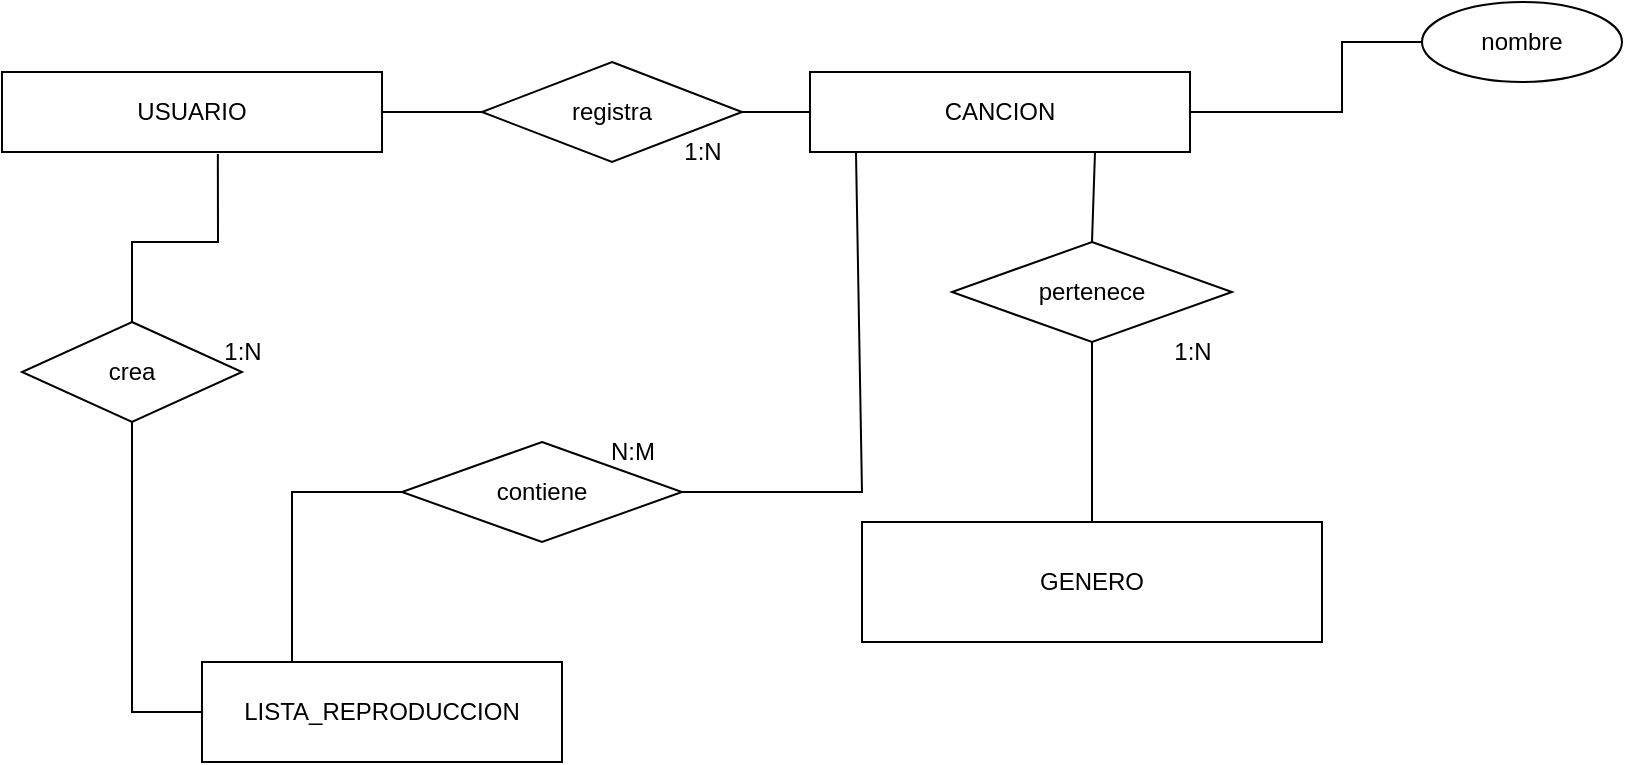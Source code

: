 <mxfile version="23.0.2" type="device" pages="3">
  <diagram name="DER" id="I7cbYfYUveeP9q8Ygnfi">
    <mxGraphModel dx="864" dy="516" grid="1" gridSize="10" guides="1" tooltips="1" connect="1" arrows="1" fold="1" page="1" pageScale="1" pageWidth="827" pageHeight="1169" math="0" shadow="0">
      <root>
        <mxCell id="0" />
        <mxCell id="1" parent="0" />
        <mxCell id="-8Q8lJ35pia2U0JUvX2w-1" value="USUARIO" style="rounded=0;whiteSpace=wrap;html=1;" parent="1" vertex="1">
          <mxGeometry x="10" y="35" width="190" height="40" as="geometry" />
        </mxCell>
        <mxCell id="-8Q8lJ35pia2U0JUvX2w-2" value="CANCION" style="rounded=0;whiteSpace=wrap;html=1;" parent="1" vertex="1">
          <mxGeometry x="414" y="35" width="190" height="40" as="geometry" />
        </mxCell>
        <mxCell id="-8Q8lJ35pia2U0JUvX2w-3" value="LISTA_REPRODUCCION" style="rounded=0;whiteSpace=wrap;html=1;" parent="1" vertex="1">
          <mxGeometry x="110" y="330" width="180" height="50" as="geometry" />
        </mxCell>
        <mxCell id="-8Q8lJ35pia2U0JUvX2w-4" value="GENERO" style="rounded=0;whiteSpace=wrap;html=1;" parent="1" vertex="1">
          <mxGeometry x="440" y="260" width="230" height="60" as="geometry" />
        </mxCell>
        <mxCell id="-8Q8lJ35pia2U0JUvX2w-5" value="contiene" style="rhombus;whiteSpace=wrap;html=1;" parent="1" vertex="1">
          <mxGeometry x="210" y="220" width="140" height="50" as="geometry" />
        </mxCell>
        <mxCell id="-8Q8lJ35pia2U0JUvX2w-6" value="crea" style="rhombus;whiteSpace=wrap;html=1;" parent="1" vertex="1">
          <mxGeometry x="20" y="160" width="110" height="50" as="geometry" />
        </mxCell>
        <mxCell id="-8Q8lJ35pia2U0JUvX2w-7" value="pertenece" style="rhombus;whiteSpace=wrap;html=1;" parent="1" vertex="1">
          <mxGeometry x="485" y="120" width="140" height="50" as="geometry" />
        </mxCell>
        <mxCell id="-8Q8lJ35pia2U0JUvX2w-8" value="registra" style="rhombus;whiteSpace=wrap;html=1;" parent="1" vertex="1">
          <mxGeometry x="250" y="30" width="130" height="50" as="geometry" />
        </mxCell>
        <mxCell id="-8Q8lJ35pia2U0JUvX2w-12" value="" style="endArrow=none;html=1;rounded=0;exitX=0.25;exitY=0;exitDx=0;exitDy=0;entryX=0;entryY=0.5;entryDx=0;entryDy=0;" parent="1" source="-8Q8lJ35pia2U0JUvX2w-3" target="-8Q8lJ35pia2U0JUvX2w-5" edge="1">
          <mxGeometry width="50" height="50" relative="1" as="geometry">
            <mxPoint x="92.5" y="330" as="sourcePoint" />
            <mxPoint x="180" y="250" as="targetPoint" />
            <Array as="points">
              <mxPoint x="155" y="245" />
            </Array>
          </mxGeometry>
        </mxCell>
        <mxCell id="-8Q8lJ35pia2U0JUvX2w-13" value="" style="endArrow=none;html=1;rounded=0;exitX=0.5;exitY=0;exitDx=0;exitDy=0;entryX=0.5;entryY=1;entryDx=0;entryDy=0;" parent="1" source="-8Q8lJ35pia2U0JUvX2w-4" target="-8Q8lJ35pia2U0JUvX2w-7" edge="1">
          <mxGeometry width="50" height="50" relative="1" as="geometry">
            <mxPoint x="554.5" y="200" as="sourcePoint" />
            <mxPoint x="554.5" y="150" as="targetPoint" />
          </mxGeometry>
        </mxCell>
        <mxCell id="-8Q8lJ35pia2U0JUvX2w-14" value="" style="endArrow=none;html=1;rounded=0;exitX=0.5;exitY=0;exitDx=0;exitDy=0;entryX=0.75;entryY=1;entryDx=0;entryDy=0;" parent="1" source="-8Q8lJ35pia2U0JUvX2w-7" target="-8Q8lJ35pia2U0JUvX2w-2" edge="1">
          <mxGeometry width="50" height="50" relative="1" as="geometry">
            <mxPoint x="554.5" y="100" as="sourcePoint" />
            <mxPoint x="554.5" y="50" as="targetPoint" />
          </mxGeometry>
        </mxCell>
        <mxCell id="-8Q8lJ35pia2U0JUvX2w-15" value="" style="endArrow=none;html=1;rounded=0;entryX=0.568;entryY=1.025;entryDx=0;entryDy=0;entryPerimeter=0;exitX=0.5;exitY=0;exitDx=0;exitDy=0;" parent="1" source="-8Q8lJ35pia2U0JUvX2w-6" target="-8Q8lJ35pia2U0JUvX2w-1" edge="1">
          <mxGeometry width="50" height="50" relative="1" as="geometry">
            <mxPoint x="110" y="100" as="sourcePoint" />
            <mxPoint x="114.5" y="50" as="targetPoint" />
            <Array as="points">
              <mxPoint x="75" y="120" />
              <mxPoint x="118" y="120" />
            </Array>
          </mxGeometry>
        </mxCell>
        <mxCell id="-8Q8lJ35pia2U0JUvX2w-18" value="" style="endArrow=none;html=1;rounded=0;exitX=1;exitY=0.5;exitDx=0;exitDy=0;entryX=0.121;entryY=1;entryDx=0;entryDy=0;entryPerimeter=0;" parent="1" source="-8Q8lJ35pia2U0JUvX2w-5" target="-8Q8lJ35pia2U0JUvX2w-2" edge="1">
          <mxGeometry width="50" height="50" relative="1" as="geometry">
            <mxPoint x="320" y="260" as="sourcePoint" />
            <mxPoint x="426" y="50" as="targetPoint" />
            <Array as="points">
              <mxPoint x="440" y="245" />
            </Array>
          </mxGeometry>
        </mxCell>
        <mxCell id="-8Q8lJ35pia2U0JUvX2w-21" value="" style="endArrow=none;html=1;rounded=0;entryX=0;entryY=0.5;entryDx=0;entryDy=0;exitX=1;exitY=0.5;exitDx=0;exitDy=0;" parent="1" source="-8Q8lJ35pia2U0JUvX2w-1" target="-8Q8lJ35pia2U0JUvX2w-8" edge="1">
          <mxGeometry width="50" height="50" relative="1" as="geometry">
            <mxPoint x="110" y="100" as="sourcePoint" />
            <mxPoint x="109" y="62" as="targetPoint" />
          </mxGeometry>
        </mxCell>
        <mxCell id="-8Q8lJ35pia2U0JUvX2w-22" value="" style="endArrow=none;html=1;rounded=0;entryX=0;entryY=0.5;entryDx=0;entryDy=0;exitX=1;exitY=0.5;exitDx=0;exitDy=0;" parent="1" source="-8Q8lJ35pia2U0JUvX2w-8" target="-8Q8lJ35pia2U0JUvX2w-2" edge="1">
          <mxGeometry width="50" height="50" relative="1" as="geometry">
            <mxPoint x="120" y="110" as="sourcePoint" />
            <mxPoint x="119" y="72" as="targetPoint" />
          </mxGeometry>
        </mxCell>
        <mxCell id="-8Q8lJ35pia2U0JUvX2w-23" value="" style="endArrow=none;html=1;rounded=0;exitX=0;exitY=0.5;exitDx=0;exitDy=0;entryX=0.5;entryY=1;entryDx=0;entryDy=0;" parent="1" source="-8Q8lJ35pia2U0JUvX2w-3" target="-8Q8lJ35pia2U0JUvX2w-6" edge="1">
          <mxGeometry width="50" height="50" relative="1" as="geometry">
            <mxPoint x="-10" y="290" as="sourcePoint" />
            <mxPoint x="20" y="200" as="targetPoint" />
            <Array as="points">
              <mxPoint x="75" y="355" />
            </Array>
          </mxGeometry>
        </mxCell>
        <mxCell id="-8Q8lJ35pia2U0JUvX2w-24" value="1:N" style="text;html=1;align=center;verticalAlign=middle;resizable=0;points=[];autosize=1;strokeColor=none;fillColor=none;" parent="1" vertex="1">
          <mxGeometry x="340" y="60" width="40" height="30" as="geometry" />
        </mxCell>
        <mxCell id="-8Q8lJ35pia2U0JUvX2w-25" value="1:N" style="text;html=1;align=center;verticalAlign=middle;resizable=0;points=[];autosize=1;strokeColor=none;fillColor=none;" parent="1" vertex="1">
          <mxGeometry x="585" y="160" width="40" height="30" as="geometry" />
        </mxCell>
        <mxCell id="-8Q8lJ35pia2U0JUvX2w-26" value="1:N" style="text;html=1;align=center;verticalAlign=middle;resizable=0;points=[];autosize=1;strokeColor=none;fillColor=none;" parent="1" vertex="1">
          <mxGeometry x="110" y="160" width="40" height="30" as="geometry" />
        </mxCell>
        <mxCell id="-8Q8lJ35pia2U0JUvX2w-27" value="N:M" style="text;html=1;align=center;verticalAlign=middle;resizable=0;points=[];autosize=1;strokeColor=none;fillColor=none;" parent="1" vertex="1">
          <mxGeometry x="300" y="210" width="50" height="30" as="geometry" />
        </mxCell>
        <mxCell id="IHkxuxIQggzOG2xeGeNq-1" value="nombre" style="ellipse;whiteSpace=wrap;html=1;align=center;" parent="1" vertex="1">
          <mxGeometry x="720" width="100" height="40" as="geometry" />
        </mxCell>
        <mxCell id="IHkxuxIQggzOG2xeGeNq-2" value="" style="endArrow=none;html=1;rounded=0;entryX=0;entryY=0.5;entryDx=0;entryDy=0;exitX=1;exitY=0.5;exitDx=0;exitDy=0;" parent="1" source="-8Q8lJ35pia2U0JUvX2w-2" target="IHkxuxIQggzOG2xeGeNq-1" edge="1">
          <mxGeometry relative="1" as="geometry">
            <mxPoint x="330" y="230" as="sourcePoint" />
            <mxPoint x="490" y="230" as="targetPoint" />
            <Array as="points">
              <mxPoint x="680" y="55" />
              <mxPoint x="680" y="20" />
            </Array>
          </mxGeometry>
        </mxCell>
      </root>
    </mxGraphModel>
  </diagram>
  <diagram id="Bwm5PaXS8NyVeixyD-34" name="MBD">
    <mxGraphModel dx="864" dy="516" grid="1" gridSize="10" guides="1" tooltips="1" connect="1" arrows="1" fold="1" page="1" pageScale="1" pageWidth="827" pageHeight="1169" math="0" shadow="0">
      <root>
        <mxCell id="0" />
        <mxCell id="1" parent="0" />
        <mxCell id="PeEQJzodz-wscNCLSs8--1" value="USUARIO" style="shape=table;startSize=30;container=1;collapsible=1;childLayout=tableLayout;fixedRows=1;rowLines=0;fontStyle=1;align=center;resizeLast=1;html=1;" parent="1" vertex="1">
          <mxGeometry x="90" y="30" width="180" height="150" as="geometry" />
        </mxCell>
        <mxCell id="PeEQJzodz-wscNCLSs8--2" value="" style="shape=tableRow;horizontal=0;startSize=0;swimlaneHead=0;swimlaneBody=0;fillColor=none;collapsible=0;dropTarget=0;points=[[0,0.5],[1,0.5]];portConstraint=eastwest;top=0;left=0;right=0;bottom=1;" parent="PeEQJzodz-wscNCLSs8--1" vertex="1">
          <mxGeometry y="30" width="180" height="30" as="geometry" />
        </mxCell>
        <mxCell id="PeEQJzodz-wscNCLSs8--3" value="PK" style="shape=partialRectangle;connectable=0;fillColor=none;top=0;left=0;bottom=0;right=0;fontStyle=1;overflow=hidden;whiteSpace=wrap;html=1;" parent="PeEQJzodz-wscNCLSs8--2" vertex="1">
          <mxGeometry width="30" height="30" as="geometry">
            <mxRectangle width="30" height="30" as="alternateBounds" />
          </mxGeometry>
        </mxCell>
        <mxCell id="PeEQJzodz-wscNCLSs8--4" value="nickname" style="shape=partialRectangle;connectable=0;fillColor=none;top=0;left=0;bottom=0;right=0;align=left;spacingLeft=6;fontStyle=5;overflow=hidden;whiteSpace=wrap;html=1;" parent="PeEQJzodz-wscNCLSs8--2" vertex="1">
          <mxGeometry x="30" width="150" height="30" as="geometry">
            <mxRectangle width="150" height="30" as="alternateBounds" />
          </mxGeometry>
        </mxCell>
        <mxCell id="PeEQJzodz-wscNCLSs8--5" value="" style="shape=tableRow;horizontal=0;startSize=0;swimlaneHead=0;swimlaneBody=0;fillColor=none;collapsible=0;dropTarget=0;points=[[0,0.5],[1,0.5]];portConstraint=eastwest;top=0;left=0;right=0;bottom=0;" parent="PeEQJzodz-wscNCLSs8--1" vertex="1">
          <mxGeometry y="60" width="180" height="30" as="geometry" />
        </mxCell>
        <mxCell id="PeEQJzodz-wscNCLSs8--6" value="" style="shape=partialRectangle;connectable=0;fillColor=none;top=0;left=0;bottom=0;right=0;editable=1;overflow=hidden;whiteSpace=wrap;html=1;" parent="PeEQJzodz-wscNCLSs8--5" vertex="1">
          <mxGeometry width="30" height="30" as="geometry">
            <mxRectangle width="30" height="30" as="alternateBounds" />
          </mxGeometry>
        </mxCell>
        <mxCell id="PeEQJzodz-wscNCLSs8--7" value="nombre_apellido" style="shape=partialRectangle;connectable=0;fillColor=none;top=0;left=0;bottom=0;right=0;align=left;spacingLeft=6;overflow=hidden;whiteSpace=wrap;html=1;" parent="PeEQJzodz-wscNCLSs8--5" vertex="1">
          <mxGeometry x="30" width="150" height="30" as="geometry">
            <mxRectangle width="150" height="30" as="alternateBounds" />
          </mxGeometry>
        </mxCell>
        <mxCell id="PeEQJzodz-wscNCLSs8--8" value="" style="shape=tableRow;horizontal=0;startSize=0;swimlaneHead=0;swimlaneBody=0;fillColor=none;collapsible=0;dropTarget=0;points=[[0,0.5],[1,0.5]];portConstraint=eastwest;top=0;left=0;right=0;bottom=0;" parent="PeEQJzodz-wscNCLSs8--1" vertex="1">
          <mxGeometry y="90" width="180" height="30" as="geometry" />
        </mxCell>
        <mxCell id="PeEQJzodz-wscNCLSs8--9" value="" style="shape=partialRectangle;connectable=0;fillColor=none;top=0;left=0;bottom=0;right=0;editable=1;overflow=hidden;whiteSpace=wrap;html=1;" parent="PeEQJzodz-wscNCLSs8--8" vertex="1">
          <mxGeometry width="30" height="30" as="geometry">
            <mxRectangle width="30" height="30" as="alternateBounds" />
          </mxGeometry>
        </mxCell>
        <mxCell id="PeEQJzodz-wscNCLSs8--10" value="email" style="shape=partialRectangle;connectable=0;fillColor=none;top=0;left=0;bottom=0;right=0;align=left;spacingLeft=6;overflow=hidden;whiteSpace=wrap;html=1;" parent="PeEQJzodz-wscNCLSs8--8" vertex="1">
          <mxGeometry x="30" width="150" height="30" as="geometry">
            <mxRectangle width="150" height="30" as="alternateBounds" />
          </mxGeometry>
        </mxCell>
        <mxCell id="PeEQJzodz-wscNCLSs8--11" value="" style="shape=tableRow;horizontal=0;startSize=0;swimlaneHead=0;swimlaneBody=0;fillColor=none;collapsible=0;dropTarget=0;points=[[0,0.5],[1,0.5]];portConstraint=eastwest;top=0;left=0;right=0;bottom=0;" parent="PeEQJzodz-wscNCLSs8--1" vertex="1">
          <mxGeometry y="120" width="180" height="30" as="geometry" />
        </mxCell>
        <mxCell id="PeEQJzodz-wscNCLSs8--12" value="" style="shape=partialRectangle;connectable=0;fillColor=none;top=0;left=0;bottom=0;right=0;editable=1;overflow=hidden;whiteSpace=wrap;html=1;" parent="PeEQJzodz-wscNCLSs8--11" vertex="1">
          <mxGeometry width="30" height="30" as="geometry">
            <mxRectangle width="30" height="30" as="alternateBounds" />
          </mxGeometry>
        </mxCell>
        <mxCell id="PeEQJzodz-wscNCLSs8--13" value="password" style="shape=partialRectangle;connectable=0;fillColor=none;top=0;left=0;bottom=0;right=0;align=left;spacingLeft=6;overflow=hidden;whiteSpace=wrap;html=1;" parent="PeEQJzodz-wscNCLSs8--11" vertex="1">
          <mxGeometry x="30" width="150" height="30" as="geometry">
            <mxRectangle width="150" height="30" as="alternateBounds" />
          </mxGeometry>
        </mxCell>
        <mxCell id="PeEQJzodz-wscNCLSs8--14" value="GENERO" style="shape=table;startSize=30;container=1;collapsible=1;childLayout=tableLayout;fixedRows=1;rowLines=0;fontStyle=1;align=center;resizeLast=1;html=1;" parent="1" vertex="1">
          <mxGeometry x="640" y="190" width="180" height="100" as="geometry" />
        </mxCell>
        <mxCell id="PeEQJzodz-wscNCLSs8--15" value="" style="shape=tableRow;horizontal=0;startSize=0;swimlaneHead=0;swimlaneBody=0;fillColor=none;collapsible=0;dropTarget=0;points=[[0,0.5],[1,0.5]];portConstraint=eastwest;top=0;left=0;right=0;bottom=1;" parent="PeEQJzodz-wscNCLSs8--14" vertex="1">
          <mxGeometry y="30" width="180" height="30" as="geometry" />
        </mxCell>
        <mxCell id="PeEQJzodz-wscNCLSs8--16" value="PK" style="shape=partialRectangle;connectable=0;fillColor=none;top=0;left=0;bottom=0;right=0;fontStyle=1;overflow=hidden;whiteSpace=wrap;html=1;" parent="PeEQJzodz-wscNCLSs8--15" vertex="1">
          <mxGeometry width="30" height="30" as="geometry">
            <mxRectangle width="30" height="30" as="alternateBounds" />
          </mxGeometry>
        </mxCell>
        <mxCell id="PeEQJzodz-wscNCLSs8--17" value="id" style="shape=partialRectangle;connectable=0;fillColor=none;top=0;left=0;bottom=0;right=0;align=left;spacingLeft=6;fontStyle=5;overflow=hidden;whiteSpace=wrap;html=1;" parent="PeEQJzodz-wscNCLSs8--15" vertex="1">
          <mxGeometry x="30" width="150" height="30" as="geometry">
            <mxRectangle width="150" height="30" as="alternateBounds" />
          </mxGeometry>
        </mxCell>
        <mxCell id="PeEQJzodz-wscNCLSs8--18" value="" style="shape=tableRow;horizontal=0;startSize=0;swimlaneHead=0;swimlaneBody=0;fillColor=none;collapsible=0;dropTarget=0;points=[[0,0.5],[1,0.5]];portConstraint=eastwest;top=0;left=0;right=0;bottom=0;" parent="PeEQJzodz-wscNCLSs8--14" vertex="1">
          <mxGeometry y="60" width="180" height="40" as="geometry" />
        </mxCell>
        <mxCell id="PeEQJzodz-wscNCLSs8--19" value="" style="shape=partialRectangle;connectable=0;fillColor=none;top=0;left=0;bottom=0;right=0;editable=1;overflow=hidden;whiteSpace=wrap;html=1;" parent="PeEQJzodz-wscNCLSs8--18" vertex="1">
          <mxGeometry width="30" height="40" as="geometry">
            <mxRectangle width="30" height="40" as="alternateBounds" />
          </mxGeometry>
        </mxCell>
        <mxCell id="PeEQJzodz-wscNCLSs8--20" value="descripcion" style="shape=partialRectangle;connectable=0;fillColor=none;top=0;left=0;bottom=0;right=0;align=left;spacingLeft=6;overflow=hidden;whiteSpace=wrap;html=1;" parent="PeEQJzodz-wscNCLSs8--18" vertex="1">
          <mxGeometry x="30" width="150" height="40" as="geometry">
            <mxRectangle width="150" height="40" as="alternateBounds" />
          </mxGeometry>
        </mxCell>
        <mxCell id="PeEQJzodz-wscNCLSs8--27" value="LISTA_REPRODUCCION" style="shape=table;startSize=30;container=1;collapsible=1;childLayout=tableLayout;fixedRows=1;rowLines=0;fontStyle=1;align=center;resizeLast=1;html=1;" parent="1" vertex="1">
          <mxGeometry x="170" y="310" width="180" height="120" as="geometry" />
        </mxCell>
        <mxCell id="PeEQJzodz-wscNCLSs8--28" value="" style="shape=tableRow;horizontal=0;startSize=0;swimlaneHead=0;swimlaneBody=0;fillColor=none;collapsible=0;dropTarget=0;points=[[0,0.5],[1,0.5]];portConstraint=eastwest;top=0;left=0;right=0;bottom=1;" parent="PeEQJzodz-wscNCLSs8--27" vertex="1">
          <mxGeometry y="30" width="180" height="30" as="geometry" />
        </mxCell>
        <mxCell id="PeEQJzodz-wscNCLSs8--29" value="PK" style="shape=partialRectangle;connectable=0;fillColor=none;top=0;left=0;bottom=0;right=0;fontStyle=1;overflow=hidden;whiteSpace=wrap;html=1;" parent="PeEQJzodz-wscNCLSs8--28" vertex="1">
          <mxGeometry width="30" height="30" as="geometry">
            <mxRectangle width="30" height="30" as="alternateBounds" />
          </mxGeometry>
        </mxCell>
        <mxCell id="PeEQJzodz-wscNCLSs8--30" value="id" style="shape=partialRectangle;connectable=0;fillColor=none;top=0;left=0;bottom=0;right=0;align=left;spacingLeft=6;fontStyle=5;overflow=hidden;whiteSpace=wrap;html=1;" parent="PeEQJzodz-wscNCLSs8--28" vertex="1">
          <mxGeometry x="30" width="150" height="30" as="geometry">
            <mxRectangle width="150" height="30" as="alternateBounds" />
          </mxGeometry>
        </mxCell>
        <mxCell id="PeEQJzodz-wscNCLSs8--31" value="" style="shape=tableRow;horizontal=0;startSize=0;swimlaneHead=0;swimlaneBody=0;fillColor=none;collapsible=0;dropTarget=0;points=[[0,0.5],[1,0.5]];portConstraint=eastwest;top=0;left=0;right=0;bottom=0;" parent="PeEQJzodz-wscNCLSs8--27" vertex="1">
          <mxGeometry y="60" width="180" height="30" as="geometry" />
        </mxCell>
        <mxCell id="PeEQJzodz-wscNCLSs8--32" value="" style="shape=partialRectangle;connectable=0;fillColor=none;top=0;left=0;bottom=0;right=0;editable=1;overflow=hidden;whiteSpace=wrap;html=1;" parent="PeEQJzodz-wscNCLSs8--31" vertex="1">
          <mxGeometry width="30" height="30" as="geometry">
            <mxRectangle width="30" height="30" as="alternateBounds" />
          </mxGeometry>
        </mxCell>
        <mxCell id="PeEQJzodz-wscNCLSs8--33" value="descripcion" style="shape=partialRectangle;connectable=0;fillColor=none;top=0;left=0;bottom=0;right=0;align=left;spacingLeft=6;overflow=hidden;whiteSpace=wrap;html=1;" parent="PeEQJzodz-wscNCLSs8--31" vertex="1">
          <mxGeometry x="30" width="150" height="30" as="geometry">
            <mxRectangle width="150" height="30" as="alternateBounds" />
          </mxGeometry>
        </mxCell>
        <mxCell id="PeEQJzodz-wscNCLSs8--34" value="" style="shape=tableRow;horizontal=0;startSize=0;swimlaneHead=0;swimlaneBody=0;fillColor=none;collapsible=0;dropTarget=0;points=[[0,0.5],[1,0.5]];portConstraint=eastwest;top=0;left=0;right=0;bottom=0;" parent="PeEQJzodz-wscNCLSs8--27" vertex="1">
          <mxGeometry y="90" width="180" height="30" as="geometry" />
        </mxCell>
        <mxCell id="PeEQJzodz-wscNCLSs8--35" value="" style="shape=partialRectangle;connectable=0;fillColor=none;top=0;left=0;bottom=0;right=0;editable=1;overflow=hidden;whiteSpace=wrap;html=1;" parent="PeEQJzodz-wscNCLSs8--34" vertex="1">
          <mxGeometry width="30" height="30" as="geometry">
            <mxRectangle width="30" height="30" as="alternateBounds" />
          </mxGeometry>
        </mxCell>
        <mxCell id="PeEQJzodz-wscNCLSs8--36" value="nickname" style="shape=partialRectangle;connectable=0;fillColor=none;top=0;left=0;bottom=0;right=0;align=left;spacingLeft=6;overflow=hidden;whiteSpace=wrap;html=1;" parent="PeEQJzodz-wscNCLSs8--34" vertex="1">
          <mxGeometry x="30" width="150" height="30" as="geometry">
            <mxRectangle width="150" height="30" as="alternateBounds" />
          </mxGeometry>
        </mxCell>
        <mxCell id="PeEQJzodz-wscNCLSs8--40" value="CANCION" style="shape=table;startSize=30;container=1;collapsible=1;childLayout=tableLayout;fixedRows=1;rowLines=0;fontStyle=1;align=center;resizeLast=1;html=1;" parent="1" vertex="1">
          <mxGeometry x="402" y="80" width="180" height="160" as="geometry" />
        </mxCell>
        <mxCell id="PeEQJzodz-wscNCLSs8--41" value="" style="shape=tableRow;horizontal=0;startSize=0;swimlaneHead=0;swimlaneBody=0;fillColor=none;collapsible=0;dropTarget=0;points=[[0,0.5],[1,0.5]];portConstraint=eastwest;top=0;left=0;right=0;bottom=1;" parent="PeEQJzodz-wscNCLSs8--40" vertex="1">
          <mxGeometry y="30" width="180" height="30" as="geometry" />
        </mxCell>
        <mxCell id="PeEQJzodz-wscNCLSs8--42" value="PK" style="shape=partialRectangle;connectable=0;fillColor=none;top=0;left=0;bottom=0;right=0;fontStyle=1;overflow=hidden;whiteSpace=wrap;html=1;" parent="PeEQJzodz-wscNCLSs8--41" vertex="1">
          <mxGeometry width="30" height="30" as="geometry">
            <mxRectangle width="30" height="30" as="alternateBounds" />
          </mxGeometry>
        </mxCell>
        <mxCell id="PeEQJzodz-wscNCLSs8--43" value="id" style="shape=partialRectangle;connectable=0;fillColor=none;top=0;left=0;bottom=0;right=0;align=left;spacingLeft=6;fontStyle=5;overflow=hidden;whiteSpace=wrap;html=1;" parent="PeEQJzodz-wscNCLSs8--41" vertex="1">
          <mxGeometry x="30" width="150" height="30" as="geometry">
            <mxRectangle width="150" height="30" as="alternateBounds" />
          </mxGeometry>
        </mxCell>
        <mxCell id="PeEQJzodz-wscNCLSs8--44" value="" style="shape=tableRow;horizontal=0;startSize=0;swimlaneHead=0;swimlaneBody=0;fillColor=none;collapsible=0;dropTarget=0;points=[[0,0.5],[1,0.5]];portConstraint=eastwest;top=0;left=0;right=0;bottom=0;" parent="PeEQJzodz-wscNCLSs8--40" vertex="1">
          <mxGeometry y="60" width="180" height="20" as="geometry" />
        </mxCell>
        <mxCell id="PeEQJzodz-wscNCLSs8--45" value="" style="shape=partialRectangle;connectable=0;fillColor=none;top=0;left=0;bottom=0;right=0;editable=1;overflow=hidden;whiteSpace=wrap;html=1;" parent="PeEQJzodz-wscNCLSs8--44" vertex="1">
          <mxGeometry width="30" height="20" as="geometry">
            <mxRectangle width="30" height="20" as="alternateBounds" />
          </mxGeometry>
        </mxCell>
        <mxCell id="PeEQJzodz-wscNCLSs8--46" value="nombre" style="shape=partialRectangle;connectable=0;fillColor=none;top=0;left=0;bottom=0;right=0;align=left;spacingLeft=6;overflow=hidden;whiteSpace=wrap;html=1;" parent="PeEQJzodz-wscNCLSs8--44" vertex="1">
          <mxGeometry x="30" width="150" height="20" as="geometry">
            <mxRectangle width="150" height="20" as="alternateBounds" />
          </mxGeometry>
        </mxCell>
        <mxCell id="PeEQJzodz-wscNCLSs8--47" value="" style="shape=tableRow;horizontal=0;startSize=0;swimlaneHead=0;swimlaneBody=0;fillColor=none;collapsible=0;dropTarget=0;points=[[0,0.5],[1,0.5]];portConstraint=eastwest;top=0;left=0;right=0;bottom=0;" parent="PeEQJzodz-wscNCLSs8--40" vertex="1">
          <mxGeometry y="80" width="180" height="30" as="geometry" />
        </mxCell>
        <mxCell id="PeEQJzodz-wscNCLSs8--48" value="" style="shape=partialRectangle;connectable=0;fillColor=none;top=0;left=0;bottom=0;right=0;editable=1;overflow=hidden;whiteSpace=wrap;html=1;" parent="PeEQJzodz-wscNCLSs8--47" vertex="1">
          <mxGeometry width="30" height="30" as="geometry">
            <mxRectangle width="30" height="30" as="alternateBounds" />
          </mxGeometry>
        </mxCell>
        <mxCell id="PeEQJzodz-wscNCLSs8--49" value="autor" style="shape=partialRectangle;connectable=0;fillColor=none;top=0;left=0;bottom=0;right=0;align=left;spacingLeft=6;overflow=hidden;whiteSpace=wrap;html=1;" parent="PeEQJzodz-wscNCLSs8--47" vertex="1">
          <mxGeometry x="30" width="150" height="30" as="geometry">
            <mxRectangle width="150" height="30" as="alternateBounds" />
          </mxGeometry>
        </mxCell>
        <mxCell id="PeEQJzodz-wscNCLSs8--50" value="" style="shape=tableRow;horizontal=0;startSize=0;swimlaneHead=0;swimlaneBody=0;fillColor=none;collapsible=0;dropTarget=0;points=[[0,0.5],[1,0.5]];portConstraint=eastwest;top=0;left=0;right=0;bottom=0;" parent="PeEQJzodz-wscNCLSs8--40" vertex="1">
          <mxGeometry y="110" width="180" height="50" as="geometry" />
        </mxCell>
        <mxCell id="PeEQJzodz-wscNCLSs8--51" value="&lt;b&gt;FK&lt;br&gt;FK&lt;br&gt;&lt;/b&gt;" style="shape=partialRectangle;connectable=0;fillColor=none;top=0;left=0;bottom=0;right=0;editable=1;overflow=hidden;whiteSpace=wrap;html=1;" parent="PeEQJzodz-wscNCLSs8--50" vertex="1">
          <mxGeometry width="30" height="50" as="geometry">
            <mxRectangle width="30" height="50" as="alternateBounds" />
          </mxGeometry>
        </mxCell>
        <mxCell id="PeEQJzodz-wscNCLSs8--52" value="genero_id&lt;br&gt;nickname" style="shape=partialRectangle;connectable=0;fillColor=none;top=0;left=0;bottom=0;right=0;align=left;spacingLeft=6;overflow=hidden;whiteSpace=wrap;html=1;" parent="PeEQJzodz-wscNCLSs8--50" vertex="1">
          <mxGeometry x="30" width="150" height="50" as="geometry">
            <mxRectangle width="150" height="50" as="alternateBounds" />
          </mxGeometry>
        </mxCell>
        <mxCell id="vXywC5NrZBY445ovmzEf-1" style="edgeStyle=orthogonalEdgeStyle;rounded=0;orthogonalLoop=1;jettySize=auto;html=1;exitX=-0.006;exitY=0.933;exitDx=0;exitDy=0;entryX=1;entryY=0.5;entryDx=0;entryDy=0;endArrow=ERmany;endFill=0;exitPerimeter=0;startArrow=ERone;startFill=0;" parent="1" source="PeEQJzodz-wscNCLSs8--15" target="PeEQJzodz-wscNCLSs8--47" edge="1">
          <mxGeometry relative="1" as="geometry">
            <mxPoint x="510" y="310" as="sourcePoint" />
            <mxPoint x="590" y="419" as="targetPoint" />
          </mxGeometry>
        </mxCell>
        <mxCell id="vXywC5NrZBY445ovmzEf-2" style="edgeStyle=orthogonalEdgeStyle;rounded=0;orthogonalLoop=1;jettySize=auto;html=1;entryX=0;entryY=0.5;entryDx=0;entryDy=0;endArrow=ERmany;endFill=0;startArrow=ERone;startFill=0;" parent="1" target="PeEQJzodz-wscNCLSs8--50" edge="1">
          <mxGeometry relative="1" as="geometry">
            <mxPoint x="240" y="180" as="sourcePoint" />
            <mxPoint x="339.06" y="241.01" as="targetPoint" />
            <Array as="points">
              <mxPoint x="240" y="180" />
              <mxPoint x="240" y="245" />
            </Array>
          </mxGeometry>
        </mxCell>
        <mxCell id="vXywC5NrZBY445ovmzEf-5" value="" style="endArrow=ERmany;html=1;rounded=0;entryX=-0.006;entryY=1.033;entryDx=0;entryDy=0;exitX=0.15;exitY=0.967;exitDx=0;exitDy=0;exitPerimeter=0;entryPerimeter=0;startArrow=ERone;startFill=0;endFill=0;" parent="1" source="PeEQJzodz-wscNCLSs8--11" target="PeEQJzodz-wscNCLSs8--28" edge="1">
          <mxGeometry relative="1" as="geometry">
            <mxPoint x="10" y="240" as="sourcePoint" />
            <mxPoint x="170" y="240" as="targetPoint" />
            <Array as="points">
              <mxPoint x="120" y="370" />
            </Array>
          </mxGeometry>
        </mxCell>
        <mxCell id="vXywC5NrZBY445ovmzEf-6" value="LISTA_CANCION" style="shape=table;startSize=30;container=1;collapsible=1;childLayout=tableLayout;fixedRows=1;rowLines=0;fontStyle=1;align=center;resizeLast=1;html=1;" parent="1" vertex="1">
          <mxGeometry x="450" y="330" width="190" height="80" as="geometry" />
        </mxCell>
        <mxCell id="vXywC5NrZBY445ovmzEf-7" value="" style="shape=tableRow;horizontal=0;startSize=0;swimlaneHead=0;swimlaneBody=0;fillColor=none;collapsible=0;dropTarget=0;points=[[0,0.5],[1,0.5]];portConstraint=eastwest;top=0;left=0;right=0;bottom=1;" parent="vXywC5NrZBY445ovmzEf-6" vertex="1">
          <mxGeometry y="30" width="190" height="50" as="geometry" />
        </mxCell>
        <mxCell id="vXywC5NrZBY445ovmzEf-8" value="PF,FK1&lt;br&gt;PF,FK2" style="shape=partialRectangle;connectable=0;fillColor=none;top=0;left=0;bottom=0;right=0;fontStyle=1;overflow=hidden;whiteSpace=wrap;html=1;" parent="vXywC5NrZBY445ovmzEf-7" vertex="1">
          <mxGeometry width="50" height="50" as="geometry">
            <mxRectangle width="50" height="50" as="alternateBounds" />
          </mxGeometry>
        </mxCell>
        <mxCell id="vXywC5NrZBY445ovmzEf-9" value="cancion_id&lt;br&gt;lista_reproduccion_id" style="shape=partialRectangle;connectable=0;fillColor=none;top=0;left=0;bottom=0;right=0;align=left;spacingLeft=6;fontStyle=5;overflow=hidden;whiteSpace=wrap;html=1;" parent="vXywC5NrZBY445ovmzEf-7" vertex="1">
          <mxGeometry x="50" width="140" height="50" as="geometry">
            <mxRectangle width="140" height="50" as="alternateBounds" />
          </mxGeometry>
        </mxCell>
        <mxCell id="vXywC5NrZBY445ovmzEf-19" value="" style="endArrow=ERmany;html=1;rounded=0;endFill=0;startArrow=ERone;startFill=0;entryX=0;entryY=0.5;entryDx=0;entryDy=0;" parent="1" target="vXywC5NrZBY445ovmzEf-7" edge="1">
          <mxGeometry relative="1" as="geometry">
            <mxPoint x="350" y="410" as="sourcePoint" />
            <mxPoint x="450" y="385" as="targetPoint" />
            <Array as="points">
              <mxPoint x="390" y="410" />
              <mxPoint x="390" y="385" />
            </Array>
          </mxGeometry>
        </mxCell>
        <mxCell id="vXywC5NrZBY445ovmzEf-39" value="" style="endArrow=ERmany;html=1;rounded=0;exitX=0.389;exitY=1.067;exitDx=0;exitDy=0;exitPerimeter=0;entryX=0.25;entryY=0;entryDx=0;entryDy=0;endFill=0;startArrow=ERone;startFill=0;" parent="1" source="PeEQJzodz-wscNCLSs8--50" target="vXywC5NrZBY445ovmzEf-6" edge="1">
          <mxGeometry relative="1" as="geometry">
            <mxPoint x="330" y="260" as="sourcePoint" />
            <mxPoint x="494" y="320" as="targetPoint" />
            <Array as="points">
              <mxPoint x="470" y="280" />
              <mxPoint x="498" y="280" />
            </Array>
          </mxGeometry>
        </mxCell>
      </root>
    </mxGraphModel>
  </diagram>
  <diagram id="3fD_imLzbQMLHHlH7Mzy" name="Página-3">
    <mxGraphModel dx="864" dy="516" grid="1" gridSize="10" guides="1" tooltips="1" connect="1" arrows="1" fold="1" page="1" pageScale="1" pageWidth="827" pageHeight="1169" math="0" shadow="0">
      <root>
        <mxCell id="0" />
        <mxCell id="1" parent="0" />
      </root>
    </mxGraphModel>
  </diagram>
</mxfile>

